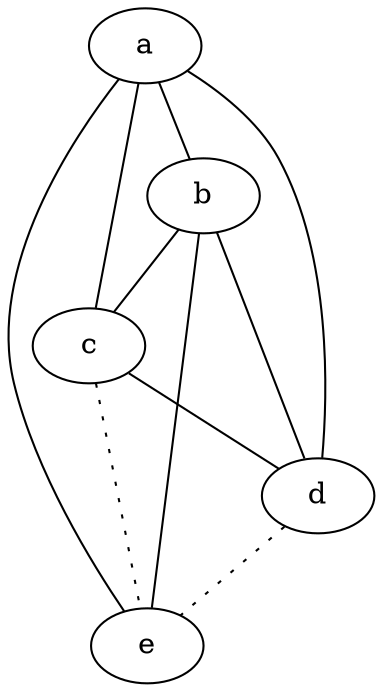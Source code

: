 graph {
a -- b;
a -- c;
a -- d;
a -- e;
b -- c;
b -- d;
b -- e;
c -- d;
c -- e [style=dotted];
d -- e [style=dotted];
}
